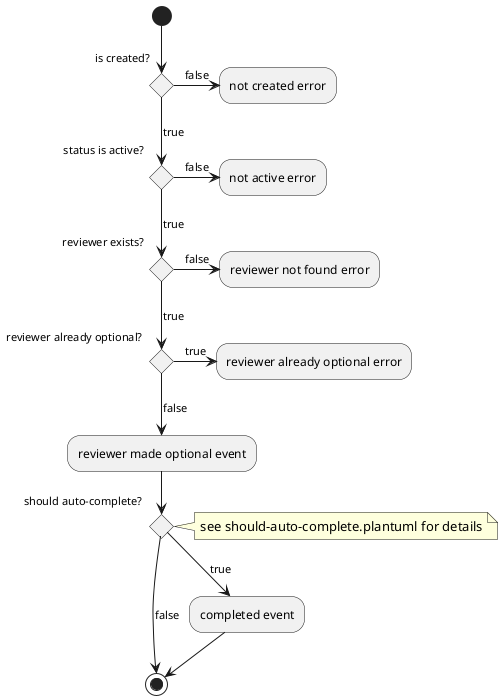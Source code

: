 @startuml make reviewer optional

(*) --> if "is created?" then
  ->[false] "not created error"
else
  -->[true] if "status is active?" then
    ->[false] "not active error"
  else
    [true] if "reviewer exists?" then
      ->[false] "reviewer not found error"
    else
      [true] if "reviewer already optional?" then
        ->[true] "reviewer already optional error"
      else
        -->[false] "reviewer made optional event"
        --> if "should auto-complete?" then
        note right: see should-auto-complete.plantuml for details
          --> [true] "completed event"
          --> (*)
        else
          -> [false] (*)
        endif
      endif
    endif
  endif
endif

@enduml
